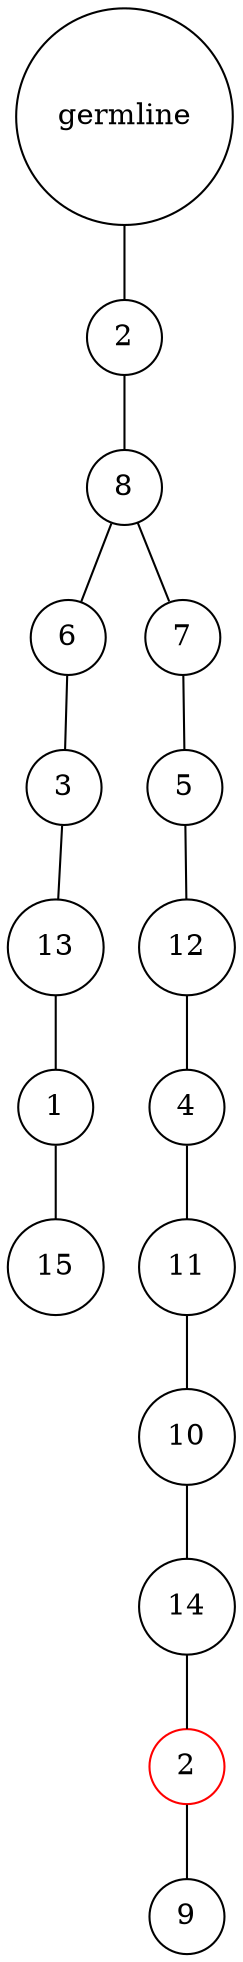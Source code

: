 graph {
	rankdir=UD;
	splines=line;
	node [shape=circle]
	"0x7f8a127521f0" [label="germline"];
	"0x7f8a12752220" [label="2"];
	"0x7f8a127521f0" -- "0x7f8a12752220" ;
	"0x7f8a12752250" [label="8"];
	"0x7f8a12752220" -- "0x7f8a12752250" ;
	"0x7f8a12752280" [label="6"];
	"0x7f8a12752250" -- "0x7f8a12752280" ;
	"0x7f8a127522b0" [label="3"];
	"0x7f8a12752280" -- "0x7f8a127522b0" ;
	"0x7f8a127522e0" [label="13"];
	"0x7f8a127522b0" -- "0x7f8a127522e0" ;
	"0x7f8a12752310" [label="1"];
	"0x7f8a127522e0" -- "0x7f8a12752310" ;
	"0x7f8a12752340" [label="15"];
	"0x7f8a12752310" -- "0x7f8a12752340" ;
	"0x7f8a12752370" [label="7"];
	"0x7f8a12752250" -- "0x7f8a12752370" ;
	"0x7f8a127523a0" [label="5"];
	"0x7f8a12752370" -- "0x7f8a127523a0" ;
	"0x7f8a127523d0" [label="12"];
	"0x7f8a127523a0" -- "0x7f8a127523d0" ;
	"0x7f8a12752400" [label="4"];
	"0x7f8a127523d0" -- "0x7f8a12752400" ;
	"0x7f8a12752430" [label="11"];
	"0x7f8a12752400" -- "0x7f8a12752430" ;
	"0x7f8a12752460" [label="10"];
	"0x7f8a12752430" -- "0x7f8a12752460" ;
	"0x7f8a12752490" [label="14"];
	"0x7f8a12752460" -- "0x7f8a12752490" ;
	"0x7f8a127524c0" [label="2",color="red"];
	"0x7f8a12752490" -- "0x7f8a127524c0" ;
	"0x7f8a127524f0" [label="9"];
	"0x7f8a127524c0" -- "0x7f8a127524f0" ;
}
